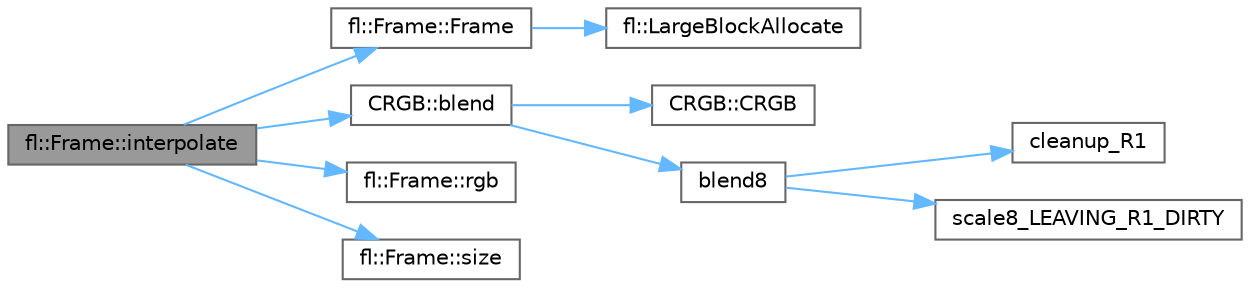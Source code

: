 digraph "fl::Frame::interpolate"
{
 // INTERACTIVE_SVG=YES
 // LATEX_PDF_SIZE
  bgcolor="transparent";
  edge [fontname=Helvetica,fontsize=10,labelfontname=Helvetica,labelfontsize=10];
  node [fontname=Helvetica,fontsize=10,shape=box,height=0.2,width=0.4];
  rankdir="LR";
  Node1 [id="Node000001",label="fl::Frame::interpolate",height=0.2,width=0.4,color="gray40", fillcolor="grey60", style="filled", fontcolor="black",tooltip=" "];
  Node1 -> Node2 [id="edge1_Node000001_Node000002",color="steelblue1",style="solid",tooltip=" "];
  Node2 [id="Node000002",label="fl::Frame::Frame",height=0.2,width=0.4,color="grey40", fillcolor="white", style="filled",URL="$d1/de0/classfl_1_1_frame_ac1ae7be31afe8c7d481025ca7236b5d6.html#ac1ae7be31afe8c7d481025ca7236b5d6",tooltip=" "];
  Node2 -> Node3 [id="edge2_Node000002_Node000003",color="steelblue1",style="solid",tooltip=" "];
  Node3 [id="Node000003",label="fl::LargeBlockAllocate",height=0.2,width=0.4,color="grey40", fillcolor="white", style="filled",URL="$d4/d36/namespacefl_abbfba8ffcb35eb85959e52bc168242b2.html#abbfba8ffcb35eb85959e52bc168242b2",tooltip=" "];
  Node1 -> Node4 [id="edge3_Node000001_Node000004",color="steelblue1",style="solid",tooltip=" "];
  Node4 [id="Node000004",label="CRGB::blend",height=0.2,width=0.4,color="grey40", fillcolor="white", style="filled",URL="$d7/d82/struct_c_r_g_b_a6348cb098a0b27f443bd1af290dafa94.html#a6348cb098a0b27f443bd1af290dafa94",tooltip=" "];
  Node4 -> Node5 [id="edge4_Node000004_Node000005",color="steelblue1",style="solid",tooltip=" "];
  Node5 [id="Node000005",label="CRGB::CRGB",height=0.2,width=0.4,color="grey40", fillcolor="white", style="filled",URL="$d7/d82/struct_c_r_g_b_a08d8e05a3fcdb88dedb886cad9cbd3fa.html#a08d8e05a3fcdb88dedb886cad9cbd3fa",tooltip="Default constructor."];
  Node4 -> Node6 [id="edge5_Node000004_Node000006",color="steelblue1",style="solid",tooltip=" "];
  Node6 [id="Node000006",label="blend8",height=0.2,width=0.4,color="grey40", fillcolor="white", style="filled",URL="$d5/d98/group___math_ga9a604de042246d6c87fdbfdd5578f377.html#ga9a604de042246d6c87fdbfdd5578f377",tooltip="Blend a variable proportion (0-255) of one byte to another."];
  Node6 -> Node7 [id="edge6_Node000006_Node000007",color="steelblue1",style="solid",tooltip=" "];
  Node7 [id="Node000007",label="cleanup_R1",height=0.2,width=0.4,color="grey40", fillcolor="white", style="filled",URL="$d0/da5/group___scaling_dirty_ga3fade00fb4cf5b937b973128198a7a79.html#ga3fade00fb4cf5b937b973128198a7a79",tooltip="Clean up the r1 register after a series of *LEAVING_R1_DIRTY calls."];
  Node6 -> Node8 [id="edge7_Node000006_Node000008",color="steelblue1",style="solid",tooltip=" "];
  Node8 [id="Node000008",label="scale8_LEAVING_R1_DIRTY",height=0.2,width=0.4,color="grey40", fillcolor="white", style="filled",URL="$d0/da5/group___scaling_dirty_ga7386235cada3aca429b189681d2ec56d.html#ga7386235cada3aca429b189681d2ec56d",tooltip="This version of scale8() does not clean up the R1 register on AVR."];
  Node1 -> Node9 [id="edge8_Node000001_Node000009",color="steelblue1",style="solid",tooltip=" "];
  Node9 [id="Node000009",label="fl::Frame::rgb",height=0.2,width=0.4,color="grey40", fillcolor="white", style="filled",URL="$d1/de0/classfl_1_1_frame_af87085697e2f19076fa6cd89d995501b.html#af87085697e2f19076fa6cd89d995501b",tooltip=" "];
  Node1 -> Node10 [id="edge9_Node000001_Node000010",color="steelblue1",style="solid",tooltip=" "];
  Node10 [id="Node000010",label="fl::Frame::size",height=0.2,width=0.4,color="grey40", fillcolor="white", style="filled",URL="$d1/de0/classfl_1_1_frame_a33cf60e696151e0d5777d89ed299c2f2.html#a33cf60e696151e0d5777d89ed299c2f2",tooltip=" "];
}
